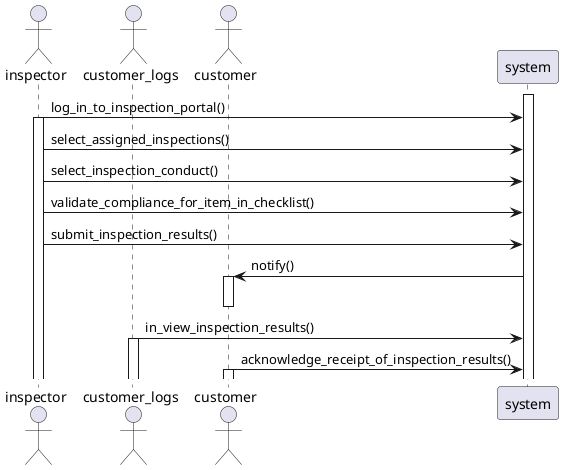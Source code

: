 @startuml
actor inspector
actor customer_logs
actor customer
participant system
activate system
inspector -> system: log_in_to_inspection_portal()
activate inspector
inspector -> system: select_assigned_inspections()
inspector -> system: select_inspection_conduct()
inspector -> system: validate_compliance_for_item_in_checklist()
inspector -> system: submit_inspection_results()
system -> customer: notify()
activate customer
deactivate customer
customer_logs -> system: in_view_inspection_results()
activate customer_logs
customer -> system: acknowledge_receipt_of_inspection_results()
activate customer
@enduml
